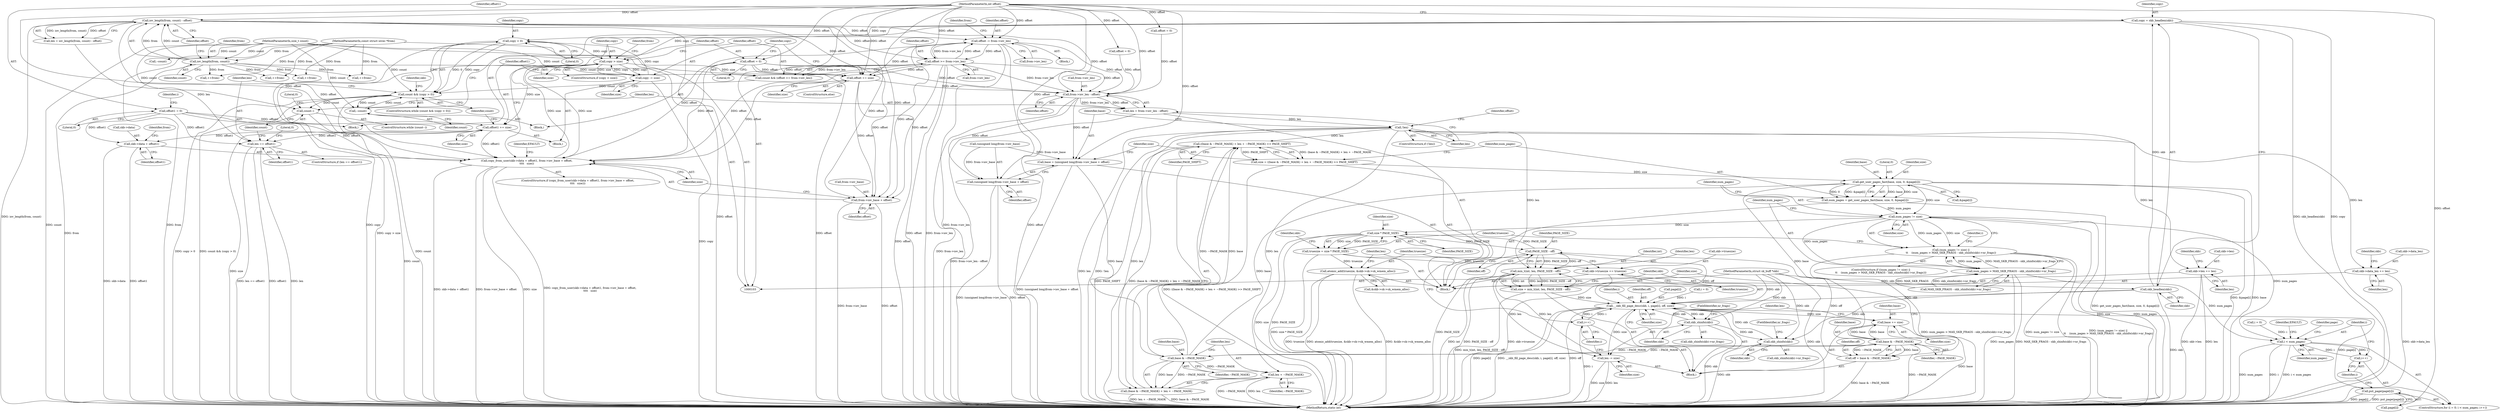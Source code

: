 digraph "1_linux_b92946e2919134ebe2a4083e4302236295ea2a73_0@API" {
"1000152" [label="(Call,copy > 0)"];
"1000188" [label="(Call,copy -= size)"];
"1000173" [label="(Call,copy > size)"];
"1000152" [label="(Call,copy > 0)"];
"1000118" [label="(Call,copy = skb_headlen(skb))"];
"1000120" [label="(Call,skb_headlen(skb))"];
"1000104" [label="(MethodParameterIn,struct sk_buff *skb)"];
"1000157" [label="(Call,copy_from_user(skb->data + offset1, from->iov_base + offset,\n\t\t\t\t   size))"];
"1000124" [label="(Call,offset1 = 0)"];
"1000191" [label="(Call,offset1 += size)"];
"1000181" [label="(Call,offset = 0)"];
"1000106" [label="(MethodParameterIn,int offset)"];
"1000185" [label="(Call,offset += size)"];
"1000140" [label="(Call,offset -= from->iov_len)"];
"1000134" [label="(Call,offset >= from->iov_len)"];
"1000112" [label="(Call,iov_length(from, count) - offset)"];
"1000113" [label="(Call,iov_length(from, count))"];
"1000105" [label="(MethodParameterIn,const struct iovec *from)"];
"1000107" [label="(MethodParameterIn,size_t count)"];
"1000150" [label="(Call,count && (copy > 0))"];
"1000179" [label="(Call,--count)"];
"1000201" [label="(Call,count--)"];
"1000163" [label="(Call,from->iov_base + offset)"];
"1000210" [label="(Call,from->iov_len - offset)"];
"1000208" [label="(Call,len = from->iov_len - offset)"];
"1000216" [label="(Call,!len)"];
"1000236" [label="(Call,((base & ~PAGE_MASK) + len + ~PAGE_MASK) >> PAGE_SHIFT)"];
"1000234" [label="(Call,size = ((base & ~PAGE_MASK) + len + ~PAGE_MASK) >> PAGE_SHIFT)"];
"1000247" [label="(Call,get_user_pages_fast(base, size, 0, &page[i]))"];
"1000245" [label="(Call,num_pages = get_user_pages_fast(base, size, 0, &page[i]))"];
"1000257" [label="(Call,num_pages != size)"];
"1000256" [label="(Call,(num_pages != size) ||\n\t\t    (num_pages > MAX_SKB_FRAGS - skb_shinfo(skb)->nr_frags))"];
"1000260" [label="(Call,num_pages > MAX_SKB_FRAGS - skb_shinfo(skb)->nr_frags)"];
"1000273" [label="(Call,i < num_pages)"];
"1000276" [label="(Call,i++)"];
"1000287" [label="(Call,size * PAGE_SIZE)"];
"1000285" [label="(Call,truesize = size * PAGE_SIZE)"];
"1000300" [label="(Call,skb->truesize += truesize)"];
"1000305" [label="(Call,atomic_add(truesize, &skb->sk->sk_wmem_alloc))"];
"1000328" [label="(Call,PAGE_SIZE - off)"];
"1000325" [label="(Call,min_t(int, len, PAGE_SIZE - off))"];
"1000323" [label="(Call,size = min_t(int, len, PAGE_SIZE - off))"];
"1000331" [label="(Call,__skb_fill_page_desc(skb, i, page[i], off, size))"];
"1000278" [label="(Call,put_page(page[i]))"];
"1000341" [label="(Call,skb_shinfo(skb))"];
"1000265" [label="(Call,skb_shinfo(skb))"];
"1000344" [label="(Call,base += size)"];
"1000319" [label="(Call,base & ~PAGE_MASK)"];
"1000238" [label="(Call,base & ~PAGE_MASK)"];
"1000237" [label="(Call,(base & ~PAGE_MASK) + len + ~PAGE_MASK)"];
"1000241" [label="(Call,len + ~PAGE_MASK)"];
"1000317" [label="(Call,off = base & ~PAGE_MASK)"];
"1000347" [label="(Call,len -= size)"];
"1000350" [label="(Call,i++)"];
"1000290" [label="(Call,skb->data_len += len)"];
"1000295" [label="(Call,skb->len += len)"];
"1000225" [label="(Call,base = (unsigned long)from->iov_base + offset)"];
"1000227" [label="(Call,(unsigned long)from->iov_base + offset)"];
"1000158" [label="(Call,skb->data + offset1)"];
"1000195" [label="(Call,len == offset1)"];
"1000297" [label="(Identifier,skb)"];
"1000318" [label="(Identifier,off)"];
"1000333" [label="(Identifier,i)"];
"1000349" [label="(Identifier,size)"];
"1000181" [label="(Call,offset = 0)"];
"1000139" [label="(Block,)"];
"1000126" [label="(Literal,0)"];
"1000115" [label="(Identifier,count)"];
"1000177" [label="(Call,++from)"];
"1000217" [label="(Identifier,len)"];
"1000321" [label="(Identifier,~PAGE_MASK)"];
"1000113" [label="(Call,iov_length(from, count))"];
"1000104" [label="(MethodParameterIn,struct sk_buff *skb)"];
"1000324" [label="(Identifier,size)"];
"1000201" [label="(Call,count--)"];
"1000135" [label="(Identifier,offset)"];
"1000325" [label="(Call,min_t(int, len, PAGE_SIZE - off))"];
"1000328" [label="(Call,PAGE_SIZE - off)"];
"1000149" [label="(ControlStructure,while (count && (copy > 0)))"];
"1000337" [label="(Identifier,off)"];
"1000264" [label="(Call,skb_shinfo(skb)->nr_frags)"];
"1000209" [label="(Identifier,len)"];
"1000234" [label="(Call,size = ((base & ~PAGE_MASK) + len + ~PAGE_MASK) >> PAGE_SHIFT)"];
"1000182" [label="(Identifier,offset)"];
"1000348" [label="(Identifier,len)"];
"1000343" [label="(FieldIdentifier,nr_frags)"];
"1000262" [label="(Call,MAX_SKB_FRAGS - skb_shinfo(skb)->nr_frags)"];
"1000295" [label="(Call,skb->len += len)"];
"1000157" [label="(Call,copy_from_user(skb->data + offset1, from->iov_base + offset,\n\t\t\t\t   size))"];
"1000259" [label="(Identifier,size)"];
"1000344" [label="(Call,base += size)"];
"1000211" [label="(Call,from->iov_len)"];
"1000241" [label="(Call,len + ~PAGE_MASK)"];
"1000306" [label="(Identifier,truesize)"];
"1000248" [label="(Identifier,base)"];
"1000277" [label="(Identifier,i)"];
"1000219" [label="(Call,offset = 0)"];
"1000158" [label="(Call,skb->data + offset1)"];
"1000199" [label="(Literal,0)"];
"1000320" [label="(Identifier,base)"];
"1000132" [label="(Call,count && (offset >= from->iov_len))"];
"1000286" [label="(Identifier,truesize)"];
"1000125" [label="(Identifier,offset1)"];
"1000239" [label="(Identifier,base)"];
"1000159" [label="(Call,skb->data)"];
"1000183" [label="(Literal,0)"];
"1000238" [label="(Call,base & ~PAGE_MASK)"];
"1000184" [label="(ControlStructure,else)"];
"1000146" [label="(Identifier,from)"];
"1000352" [label="(Call,offset = 0)"];
"1000323" [label="(Call,size = min_t(int, len, PAGE_SIZE - off))"];
"1000178" [label="(Identifier,from)"];
"1000338" [label="(Identifier,size)"];
"1000226" [label="(Identifier,base)"];
"1000317" [label="(Call,off = base & ~PAGE_MASK)"];
"1000110" [label="(Call,len = iov_length(from, count) - offset)"];
"1000245" [label="(Call,num_pages = get_user_pages_fast(base, size, 0, &page[i]))"];
"1000243" [label="(Identifier,~PAGE_MASK)"];
"1000196" [label="(Identifier,len)"];
"1000203" [label="(Block,)"];
"1000233" [label="(Identifier,offset)"];
"1000255" [label="(ControlStructure,if ((num_pages != size) ||\n\t\t    (num_pages > MAX_SKB_FRAGS - skb_shinfo(skb)->nr_frags)))"];
"1000187" [label="(Identifier,size)"];
"1000119" [label="(Identifier,copy)"];
"1000292" [label="(Identifier,skb)"];
"1000332" [label="(Identifier,skb)"];
"1000294" [label="(Identifier,len)"];
"1000265" [label="(Call,skb_shinfo(skb))"];
"1000269" [label="(ControlStructure,for (i = 0; i < num_pages; i++))"];
"1000225" [label="(Call,base = (unsigned long)from->iov_base + offset)"];
"1000228" [label="(Call,(unsigned long)from->iov_base)"];
"1000190" [label="(Identifier,size)"];
"1000251" [label="(Call,&page[i])"];
"1000258" [label="(Identifier,num_pages)"];
"1000350" [label="(Call,i++)"];
"1000160" [label="(Identifier,skb)"];
"1000302" [label="(Identifier,skb)"];
"1000129" [label="(Identifier,i)"];
"1000174" [label="(Identifier,copy)"];
"1000153" [label="(Identifier,copy)"];
"1000167" [label="(Identifier,offset)"];
"1000235" [label="(Identifier,size)"];
"1000304" [label="(Identifier,truesize)"];
"1000240" [label="(Identifier,~PAGE_MASK)"];
"1000242" [label="(Identifier,len)"];
"1000168" [label="(Identifier,size)"];
"1000215" [label="(ControlStructure,if (!len))"];
"1000288" [label="(Identifier,size)"];
"1000107" [label="(MethodParameterIn,size_t count)"];
"1000188" [label="(Call,copy -= size)"];
"1000300" [label="(Call,skb->truesize += truesize)"];
"1000180" [label="(Identifier,count)"];
"1000106" [label="(MethodParameterIn,int offset)"];
"1000236" [label="(Call,((base & ~PAGE_MASK) + len + ~PAGE_MASK) >> PAGE_SHIFT)"];
"1000330" [label="(Identifier,off)"];
"1000208" [label="(Call,len = from->iov_len - offset)"];
"1000291" [label="(Call,skb->data_len)"];
"1000185" [label="(Call,offset += size)"];
"1000275" [label="(Identifier,num_pages)"];
"1000345" [label="(Identifier,base)"];
"1000314" [label="(Identifier,len)"];
"1000287" [label="(Call,size * PAGE_SIZE)"];
"1000154" [label="(Literal,0)"];
"1000112" [label="(Call,iov_length(from, count) - offset)"];
"1000347" [label="(Call,len -= size)"];
"1000267" [label="(FieldIdentifier,nr_frags)"];
"1000193" [label="(Identifier,size)"];
"1000136" [label="(Call,from->iov_len)"];
"1000279" [label="(Call,page[i])"];
"1000118" [label="(Call,copy = skb_headlen(skb))"];
"1000155" [label="(Block,)"];
"1000145" [label="(Call,++from)"];
"1000342" [label="(Identifier,skb)"];
"1000319" [label="(Call,base & ~PAGE_MASK)"];
"1000120" [label="(Call,skb_headlen(skb))"];
"1000200" [label="(ControlStructure,while (count--))"];
"1000315" [label="(Block,)"];
"1000162" [label="(Identifier,offset1)"];
"1000210" [label="(Call,from->iov_len - offset)"];
"1000261" [label="(Identifier,num_pages)"];
"1000359" [label="(MethodReturn,static int)"];
"1000276" [label="(Call,i++)"];
"1000355" [label="(Call,++from)"];
"1000152" [label="(Call,copy > 0)"];
"1000301" [label="(Call,skb->truesize)"];
"1000334" [label="(Call,page[i])"];
"1000220" [label="(Identifier,offset)"];
"1000164" [label="(Call,from->iov_base)"];
"1000273" [label="(Call,i < num_pages)"];
"1000341" [label="(Call,skb_shinfo(skb))"];
"1000147" [label="(Call,--count)"];
"1000299" [label="(Identifier,len)"];
"1000195" [label="(Call,len == offset1)"];
"1000247" [label="(Call,get_user_pages_fast(base, size, 0, &page[i]))"];
"1000140" [label="(Call,offset -= from->iov_len)"];
"1000192" [label="(Identifier,offset1)"];
"1000124" [label="(Call,offset1 = 0)"];
"1000179" [label="(Call,--count)"];
"1000271" [label="(Identifier,i)"];
"1000296" [label="(Call,skb->len)"];
"1000222" [label="(Call,++from)"];
"1000134" [label="(Call,offset >= from->iov_len)"];
"1000290" [label="(Call,skb->data_len += len)"];
"1000194" [label="(ControlStructure,if (len == offset1))"];
"1000216" [label="(Call,!len)"];
"1000128" [label="(Call,i = 0)"];
"1000278" [label="(Call,put_page(page[i]))"];
"1000331" [label="(Call,__skb_fill_page_desc(skb, i, page[i], off, size))"];
"1000175" [label="(Identifier,size)"];
"1000346" [label="(Identifier,size)"];
"1000250" [label="(Literal,0)"];
"1000280" [label="(Identifier,page)"];
"1000227" [label="(Call,(unsigned long)from->iov_base + offset)"];
"1000260" [label="(Call,num_pages > MAX_SKB_FRAGS - skb_shinfo(skb)->nr_frags)"];
"1000329" [label="(Identifier,PAGE_SIZE)"];
"1000186" [label="(Identifier,offset)"];
"1000116" [label="(Identifier,offset)"];
"1000305" [label="(Call,atomic_add(truesize, &skb->sk->sk_wmem_alloc))"];
"1000114" [label="(Identifier,from)"];
"1000256" [label="(Call,(num_pages != size) ||\n\t\t    (num_pages > MAX_SKB_FRAGS - skb_shinfo(skb)->nr_frags))"];
"1000171" [label="(Identifier,EFAULT)"];
"1000358" [label="(Literal,0)"];
"1000156" [label="(ControlStructure,if (copy_from_user(skb->data + offset1, from->iov_base + offset,\n\t\t\t\t   size)))"];
"1000237" [label="(Call,(base & ~PAGE_MASK) + len + ~PAGE_MASK)"];
"1000340" [label="(Call,skb_shinfo(skb)->nr_frags)"];
"1000121" [label="(Identifier,skb)"];
"1000270" [label="(Call,i = 0)"];
"1000202" [label="(Identifier,count)"];
"1000173" [label="(Call,copy > size)"];
"1000172" [label="(ControlStructure,if (copy > size))"];
"1000246" [label="(Identifier,num_pages)"];
"1000141" [label="(Identifier,offset)"];
"1000163" [label="(Call,from->iov_base + offset)"];
"1000351" [label="(Identifier,i)"];
"1000244" [label="(Identifier,PAGE_SHIFT)"];
"1000257" [label="(Call,num_pages != size)"];
"1000326" [label="(Identifier,int)"];
"1000176" [label="(Block,)"];
"1000307" [label="(Call,&skb->sk->sk_wmem_alloc)"];
"1000197" [label="(Identifier,offset1)"];
"1000105" [label="(MethodParameterIn,const struct iovec *from)"];
"1000284" [label="(Identifier,EFAULT)"];
"1000189" [label="(Identifier,copy)"];
"1000151" [label="(Identifier,count)"];
"1000214" [label="(Identifier,offset)"];
"1000266" [label="(Identifier,skb)"];
"1000142" [label="(Call,from->iov_len)"];
"1000249" [label="(Identifier,size)"];
"1000285" [label="(Call,truesize = size * PAGE_SIZE)"];
"1000327" [label="(Identifier,len)"];
"1000165" [label="(Identifier,from)"];
"1000108" [label="(Block,)"];
"1000289" [label="(Identifier,PAGE_SIZE)"];
"1000150" [label="(Call,count && (copy > 0))"];
"1000274" [label="(Identifier,i)"];
"1000191" [label="(Call,offset1 += size)"];
"1000152" -> "1000150"  [label="AST: "];
"1000152" -> "1000154"  [label="CFG: "];
"1000153" -> "1000152"  [label="AST: "];
"1000154" -> "1000152"  [label="AST: "];
"1000150" -> "1000152"  [label="CFG: "];
"1000152" -> "1000359"  [label="DDG: copy"];
"1000152" -> "1000150"  [label="DDG: copy"];
"1000152" -> "1000150"  [label="DDG: 0"];
"1000188" -> "1000152"  [label="DDG: copy"];
"1000118" -> "1000152"  [label="DDG: copy"];
"1000152" -> "1000173"  [label="DDG: copy"];
"1000188" -> "1000155"  [label="AST: "];
"1000188" -> "1000190"  [label="CFG: "];
"1000189" -> "1000188"  [label="AST: "];
"1000190" -> "1000188"  [label="AST: "];
"1000192" -> "1000188"  [label="CFG: "];
"1000188" -> "1000359"  [label="DDG: copy"];
"1000188" -> "1000173"  [label="DDG: copy"];
"1000173" -> "1000188"  [label="DDG: size"];
"1000173" -> "1000188"  [label="DDG: copy"];
"1000173" -> "1000172"  [label="AST: "];
"1000173" -> "1000175"  [label="CFG: "];
"1000174" -> "1000173"  [label="AST: "];
"1000175" -> "1000173"  [label="AST: "];
"1000178" -> "1000173"  [label="CFG: "];
"1000186" -> "1000173"  [label="CFG: "];
"1000173" -> "1000359"  [label="DDG: copy > size"];
"1000173" -> "1000157"  [label="DDG: size"];
"1000118" -> "1000173"  [label="DDG: copy"];
"1000157" -> "1000173"  [label="DDG: size"];
"1000173" -> "1000185"  [label="DDG: size"];
"1000173" -> "1000191"  [label="DDG: size"];
"1000118" -> "1000108"  [label="AST: "];
"1000118" -> "1000120"  [label="CFG: "];
"1000119" -> "1000118"  [label="AST: "];
"1000120" -> "1000118"  [label="AST: "];
"1000125" -> "1000118"  [label="CFG: "];
"1000118" -> "1000359"  [label="DDG: skb_headlen(skb)"];
"1000118" -> "1000359"  [label="DDG: copy"];
"1000120" -> "1000118"  [label="DDG: skb"];
"1000120" -> "1000121"  [label="CFG: "];
"1000121" -> "1000120"  [label="AST: "];
"1000120" -> "1000359"  [label="DDG: skb"];
"1000104" -> "1000120"  [label="DDG: skb"];
"1000120" -> "1000265"  [label="DDG: skb"];
"1000120" -> "1000331"  [label="DDG: skb"];
"1000104" -> "1000103"  [label="AST: "];
"1000104" -> "1000359"  [label="DDG: skb"];
"1000104" -> "1000265"  [label="DDG: skb"];
"1000104" -> "1000331"  [label="DDG: skb"];
"1000104" -> "1000341"  [label="DDG: skb"];
"1000157" -> "1000156"  [label="AST: "];
"1000157" -> "1000168"  [label="CFG: "];
"1000158" -> "1000157"  [label="AST: "];
"1000163" -> "1000157"  [label="AST: "];
"1000168" -> "1000157"  [label="AST: "];
"1000171" -> "1000157"  [label="CFG: "];
"1000174" -> "1000157"  [label="CFG: "];
"1000157" -> "1000359"  [label="DDG: size"];
"1000157" -> "1000359"  [label="DDG: copy_from_user(skb->data + offset1, from->iov_base + offset,\n\t\t\t\t   size)"];
"1000157" -> "1000359"  [label="DDG: skb->data + offset1"];
"1000157" -> "1000359"  [label="DDG: from->iov_base + offset"];
"1000124" -> "1000157"  [label="DDG: offset1"];
"1000191" -> "1000157"  [label="DDG: offset1"];
"1000181" -> "1000157"  [label="DDG: offset"];
"1000185" -> "1000157"  [label="DDG: offset"];
"1000140" -> "1000157"  [label="DDG: offset"];
"1000134" -> "1000157"  [label="DDG: offset"];
"1000112" -> "1000157"  [label="DDG: offset"];
"1000106" -> "1000157"  [label="DDG: offset"];
"1000124" -> "1000108"  [label="AST: "];
"1000124" -> "1000126"  [label="CFG: "];
"1000125" -> "1000124"  [label="AST: "];
"1000126" -> "1000124"  [label="AST: "];
"1000129" -> "1000124"  [label="CFG: "];
"1000124" -> "1000158"  [label="DDG: offset1"];
"1000124" -> "1000191"  [label="DDG: offset1"];
"1000124" -> "1000195"  [label="DDG: offset1"];
"1000191" -> "1000155"  [label="AST: "];
"1000191" -> "1000193"  [label="CFG: "];
"1000192" -> "1000191"  [label="AST: "];
"1000193" -> "1000191"  [label="AST: "];
"1000151" -> "1000191"  [label="CFG: "];
"1000191" -> "1000359"  [label="DDG: size"];
"1000191" -> "1000158"  [label="DDG: offset1"];
"1000191" -> "1000195"  [label="DDG: offset1"];
"1000181" -> "1000176"  [label="AST: "];
"1000181" -> "1000183"  [label="CFG: "];
"1000182" -> "1000181"  [label="AST: "];
"1000183" -> "1000181"  [label="AST: "];
"1000189" -> "1000181"  [label="CFG: "];
"1000181" -> "1000359"  [label="DDG: offset"];
"1000181" -> "1000163"  [label="DDG: offset"];
"1000106" -> "1000181"  [label="DDG: offset"];
"1000181" -> "1000185"  [label="DDG: offset"];
"1000181" -> "1000210"  [label="DDG: offset"];
"1000106" -> "1000103"  [label="AST: "];
"1000106" -> "1000359"  [label="DDG: offset"];
"1000106" -> "1000112"  [label="DDG: offset"];
"1000106" -> "1000134"  [label="DDG: offset"];
"1000106" -> "1000140"  [label="DDG: offset"];
"1000106" -> "1000163"  [label="DDG: offset"];
"1000106" -> "1000185"  [label="DDG: offset"];
"1000106" -> "1000210"  [label="DDG: offset"];
"1000106" -> "1000219"  [label="DDG: offset"];
"1000106" -> "1000225"  [label="DDG: offset"];
"1000106" -> "1000227"  [label="DDG: offset"];
"1000106" -> "1000352"  [label="DDG: offset"];
"1000185" -> "1000184"  [label="AST: "];
"1000185" -> "1000187"  [label="CFG: "];
"1000186" -> "1000185"  [label="AST: "];
"1000187" -> "1000185"  [label="AST: "];
"1000189" -> "1000185"  [label="CFG: "];
"1000185" -> "1000359"  [label="DDG: offset"];
"1000185" -> "1000163"  [label="DDG: offset"];
"1000140" -> "1000185"  [label="DDG: offset"];
"1000134" -> "1000185"  [label="DDG: offset"];
"1000112" -> "1000185"  [label="DDG: offset"];
"1000185" -> "1000210"  [label="DDG: offset"];
"1000140" -> "1000139"  [label="AST: "];
"1000140" -> "1000142"  [label="CFG: "];
"1000141" -> "1000140"  [label="AST: "];
"1000142" -> "1000140"  [label="AST: "];
"1000146" -> "1000140"  [label="CFG: "];
"1000140" -> "1000359"  [label="DDG: from->iov_len"];
"1000140" -> "1000359"  [label="DDG: offset"];
"1000140" -> "1000134"  [label="DDG: offset"];
"1000134" -> "1000140"  [label="DDG: from->iov_len"];
"1000134" -> "1000140"  [label="DDG: offset"];
"1000112" -> "1000140"  [label="DDG: offset"];
"1000140" -> "1000163"  [label="DDG: offset"];
"1000140" -> "1000210"  [label="DDG: offset"];
"1000134" -> "1000132"  [label="AST: "];
"1000134" -> "1000136"  [label="CFG: "];
"1000135" -> "1000134"  [label="AST: "];
"1000136" -> "1000134"  [label="AST: "];
"1000132" -> "1000134"  [label="CFG: "];
"1000134" -> "1000359"  [label="DDG: offset"];
"1000134" -> "1000359"  [label="DDG: from->iov_len"];
"1000134" -> "1000132"  [label="DDG: offset"];
"1000134" -> "1000132"  [label="DDG: from->iov_len"];
"1000112" -> "1000134"  [label="DDG: offset"];
"1000134" -> "1000163"  [label="DDG: offset"];
"1000134" -> "1000210"  [label="DDG: from->iov_len"];
"1000134" -> "1000210"  [label="DDG: offset"];
"1000112" -> "1000110"  [label="AST: "];
"1000112" -> "1000116"  [label="CFG: "];
"1000113" -> "1000112"  [label="AST: "];
"1000116" -> "1000112"  [label="AST: "];
"1000110" -> "1000112"  [label="CFG: "];
"1000112" -> "1000359"  [label="DDG: iov_length(from, count)"];
"1000112" -> "1000359"  [label="DDG: offset"];
"1000112" -> "1000110"  [label="DDG: iov_length(from, count)"];
"1000112" -> "1000110"  [label="DDG: offset"];
"1000113" -> "1000112"  [label="DDG: from"];
"1000113" -> "1000112"  [label="DDG: count"];
"1000112" -> "1000163"  [label="DDG: offset"];
"1000112" -> "1000210"  [label="DDG: offset"];
"1000113" -> "1000115"  [label="CFG: "];
"1000114" -> "1000113"  [label="AST: "];
"1000115" -> "1000113"  [label="AST: "];
"1000116" -> "1000113"  [label="CFG: "];
"1000113" -> "1000359"  [label="DDG: from"];
"1000105" -> "1000113"  [label="DDG: from"];
"1000107" -> "1000113"  [label="DDG: count"];
"1000113" -> "1000132"  [label="DDG: count"];
"1000113" -> "1000145"  [label="DDG: from"];
"1000113" -> "1000177"  [label="DDG: from"];
"1000113" -> "1000222"  [label="DDG: from"];
"1000113" -> "1000355"  [label="DDG: from"];
"1000105" -> "1000103"  [label="AST: "];
"1000105" -> "1000359"  [label="DDG: from"];
"1000105" -> "1000145"  [label="DDG: from"];
"1000105" -> "1000177"  [label="DDG: from"];
"1000105" -> "1000222"  [label="DDG: from"];
"1000105" -> "1000355"  [label="DDG: from"];
"1000107" -> "1000103"  [label="AST: "];
"1000107" -> "1000359"  [label="DDG: count"];
"1000107" -> "1000132"  [label="DDG: count"];
"1000107" -> "1000147"  [label="DDG: count"];
"1000107" -> "1000150"  [label="DDG: count"];
"1000107" -> "1000179"  [label="DDG: count"];
"1000107" -> "1000201"  [label="DDG: count"];
"1000150" -> "1000149"  [label="AST: "];
"1000150" -> "1000151"  [label="CFG: "];
"1000151" -> "1000150"  [label="AST: "];
"1000160" -> "1000150"  [label="CFG: "];
"1000196" -> "1000150"  [label="CFG: "];
"1000150" -> "1000359"  [label="DDG: count"];
"1000150" -> "1000359"  [label="DDG: copy > 0"];
"1000150" -> "1000359"  [label="DDG: count && (copy > 0)"];
"1000179" -> "1000150"  [label="DDG: count"];
"1000132" -> "1000150"  [label="DDG: count"];
"1000150" -> "1000179"  [label="DDG: count"];
"1000150" -> "1000201"  [label="DDG: count"];
"1000179" -> "1000176"  [label="AST: "];
"1000179" -> "1000180"  [label="CFG: "];
"1000180" -> "1000179"  [label="AST: "];
"1000182" -> "1000179"  [label="CFG: "];
"1000201" -> "1000200"  [label="AST: "];
"1000201" -> "1000202"  [label="CFG: "];
"1000202" -> "1000201"  [label="AST: "];
"1000209" -> "1000201"  [label="CFG: "];
"1000358" -> "1000201"  [label="CFG: "];
"1000201" -> "1000359"  [label="DDG: count"];
"1000163" -> "1000167"  [label="CFG: "];
"1000164" -> "1000163"  [label="AST: "];
"1000167" -> "1000163"  [label="AST: "];
"1000168" -> "1000163"  [label="CFG: "];
"1000163" -> "1000359"  [label="DDG: from->iov_base"];
"1000163" -> "1000359"  [label="DDG: offset"];
"1000210" -> "1000208"  [label="AST: "];
"1000210" -> "1000214"  [label="CFG: "];
"1000211" -> "1000210"  [label="AST: "];
"1000214" -> "1000210"  [label="AST: "];
"1000208" -> "1000210"  [label="CFG: "];
"1000210" -> "1000359"  [label="DDG: from->iov_len"];
"1000210" -> "1000208"  [label="DDG: from->iov_len"];
"1000210" -> "1000208"  [label="DDG: offset"];
"1000352" -> "1000210"  [label="DDG: offset"];
"1000219" -> "1000210"  [label="DDG: offset"];
"1000210" -> "1000225"  [label="DDG: offset"];
"1000210" -> "1000227"  [label="DDG: offset"];
"1000208" -> "1000203"  [label="AST: "];
"1000209" -> "1000208"  [label="AST: "];
"1000217" -> "1000208"  [label="CFG: "];
"1000208" -> "1000359"  [label="DDG: from->iov_len - offset"];
"1000208" -> "1000216"  [label="DDG: len"];
"1000216" -> "1000215"  [label="AST: "];
"1000216" -> "1000217"  [label="CFG: "];
"1000217" -> "1000216"  [label="AST: "];
"1000220" -> "1000216"  [label="CFG: "];
"1000226" -> "1000216"  [label="CFG: "];
"1000216" -> "1000359"  [label="DDG: !len"];
"1000216" -> "1000359"  [label="DDG: len"];
"1000216" -> "1000236"  [label="DDG: len"];
"1000216" -> "1000237"  [label="DDG: len"];
"1000216" -> "1000241"  [label="DDG: len"];
"1000216" -> "1000290"  [label="DDG: len"];
"1000216" -> "1000295"  [label="DDG: len"];
"1000216" -> "1000325"  [label="DDG: len"];
"1000236" -> "1000234"  [label="AST: "];
"1000236" -> "1000244"  [label="CFG: "];
"1000237" -> "1000236"  [label="AST: "];
"1000244" -> "1000236"  [label="AST: "];
"1000234" -> "1000236"  [label="CFG: "];
"1000236" -> "1000359"  [label="DDG: (base & ~PAGE_MASK) + len + ~PAGE_MASK"];
"1000236" -> "1000359"  [label="DDG: PAGE_SHIFT"];
"1000236" -> "1000234"  [label="DDG: (base & ~PAGE_MASK) + len + ~PAGE_MASK"];
"1000236" -> "1000234"  [label="DDG: PAGE_SHIFT"];
"1000238" -> "1000236"  [label="DDG: base"];
"1000238" -> "1000236"  [label="DDG: ~PAGE_MASK"];
"1000234" -> "1000203"  [label="AST: "];
"1000235" -> "1000234"  [label="AST: "];
"1000246" -> "1000234"  [label="CFG: "];
"1000234" -> "1000359"  [label="DDG: ((base & ~PAGE_MASK) + len + ~PAGE_MASK) >> PAGE_SHIFT"];
"1000234" -> "1000247"  [label="DDG: size"];
"1000247" -> "1000245"  [label="AST: "];
"1000247" -> "1000251"  [label="CFG: "];
"1000248" -> "1000247"  [label="AST: "];
"1000249" -> "1000247"  [label="AST: "];
"1000250" -> "1000247"  [label="AST: "];
"1000251" -> "1000247"  [label="AST: "];
"1000245" -> "1000247"  [label="CFG: "];
"1000247" -> "1000359"  [label="DDG: base"];
"1000247" -> "1000359"  [label="DDG: &page[i]"];
"1000247" -> "1000245"  [label="DDG: base"];
"1000247" -> "1000245"  [label="DDG: size"];
"1000247" -> "1000245"  [label="DDG: 0"];
"1000247" -> "1000245"  [label="DDG: &page[i]"];
"1000238" -> "1000247"  [label="DDG: base"];
"1000247" -> "1000257"  [label="DDG: size"];
"1000247" -> "1000319"  [label="DDG: base"];
"1000245" -> "1000203"  [label="AST: "];
"1000246" -> "1000245"  [label="AST: "];
"1000258" -> "1000245"  [label="CFG: "];
"1000245" -> "1000359"  [label="DDG: get_user_pages_fast(base, size, 0, &page[i])"];
"1000245" -> "1000257"  [label="DDG: num_pages"];
"1000257" -> "1000256"  [label="AST: "];
"1000257" -> "1000259"  [label="CFG: "];
"1000258" -> "1000257"  [label="AST: "];
"1000259" -> "1000257"  [label="AST: "];
"1000261" -> "1000257"  [label="CFG: "];
"1000256" -> "1000257"  [label="CFG: "];
"1000257" -> "1000359"  [label="DDG: size"];
"1000257" -> "1000359"  [label="DDG: num_pages"];
"1000257" -> "1000256"  [label="DDG: num_pages"];
"1000257" -> "1000256"  [label="DDG: size"];
"1000257" -> "1000260"  [label="DDG: num_pages"];
"1000257" -> "1000273"  [label="DDG: num_pages"];
"1000257" -> "1000287"  [label="DDG: size"];
"1000256" -> "1000255"  [label="AST: "];
"1000256" -> "1000260"  [label="CFG: "];
"1000260" -> "1000256"  [label="AST: "];
"1000271" -> "1000256"  [label="CFG: "];
"1000286" -> "1000256"  [label="CFG: "];
"1000256" -> "1000359"  [label="DDG: num_pages > MAX_SKB_FRAGS - skb_shinfo(skb)->nr_frags"];
"1000256" -> "1000359"  [label="DDG: num_pages != size"];
"1000256" -> "1000359"  [label="DDG: (num_pages != size) ||\n\t\t    (num_pages > MAX_SKB_FRAGS - skb_shinfo(skb)->nr_frags)"];
"1000260" -> "1000256"  [label="DDG: num_pages"];
"1000260" -> "1000256"  [label="DDG: MAX_SKB_FRAGS - skb_shinfo(skb)->nr_frags"];
"1000260" -> "1000262"  [label="CFG: "];
"1000261" -> "1000260"  [label="AST: "];
"1000262" -> "1000260"  [label="AST: "];
"1000260" -> "1000359"  [label="DDG: MAX_SKB_FRAGS - skb_shinfo(skb)->nr_frags"];
"1000260" -> "1000359"  [label="DDG: num_pages"];
"1000262" -> "1000260"  [label="DDG: MAX_SKB_FRAGS"];
"1000262" -> "1000260"  [label="DDG: skb_shinfo(skb)->nr_frags"];
"1000260" -> "1000273"  [label="DDG: num_pages"];
"1000273" -> "1000269"  [label="AST: "];
"1000273" -> "1000275"  [label="CFG: "];
"1000274" -> "1000273"  [label="AST: "];
"1000275" -> "1000273"  [label="AST: "];
"1000280" -> "1000273"  [label="CFG: "];
"1000284" -> "1000273"  [label="CFG: "];
"1000273" -> "1000359"  [label="DDG: num_pages"];
"1000273" -> "1000359"  [label="DDG: i"];
"1000273" -> "1000359"  [label="DDG: i < num_pages"];
"1000276" -> "1000273"  [label="DDG: i"];
"1000270" -> "1000273"  [label="DDG: i"];
"1000273" -> "1000276"  [label="DDG: i"];
"1000276" -> "1000269"  [label="AST: "];
"1000276" -> "1000277"  [label="CFG: "];
"1000277" -> "1000276"  [label="AST: "];
"1000274" -> "1000276"  [label="CFG: "];
"1000287" -> "1000285"  [label="AST: "];
"1000287" -> "1000289"  [label="CFG: "];
"1000288" -> "1000287"  [label="AST: "];
"1000289" -> "1000287"  [label="AST: "];
"1000285" -> "1000287"  [label="CFG: "];
"1000287" -> "1000359"  [label="DDG: PAGE_SIZE"];
"1000287" -> "1000359"  [label="DDG: size"];
"1000287" -> "1000285"  [label="DDG: size"];
"1000287" -> "1000285"  [label="DDG: PAGE_SIZE"];
"1000328" -> "1000287"  [label="DDG: PAGE_SIZE"];
"1000287" -> "1000328"  [label="DDG: PAGE_SIZE"];
"1000285" -> "1000203"  [label="AST: "];
"1000286" -> "1000285"  [label="AST: "];
"1000292" -> "1000285"  [label="CFG: "];
"1000285" -> "1000359"  [label="DDG: size * PAGE_SIZE"];
"1000285" -> "1000300"  [label="DDG: truesize"];
"1000285" -> "1000305"  [label="DDG: truesize"];
"1000300" -> "1000203"  [label="AST: "];
"1000300" -> "1000304"  [label="CFG: "];
"1000301" -> "1000300"  [label="AST: "];
"1000304" -> "1000300"  [label="AST: "];
"1000306" -> "1000300"  [label="CFG: "];
"1000300" -> "1000359"  [label="DDG: skb->truesize"];
"1000305" -> "1000203"  [label="AST: "];
"1000305" -> "1000307"  [label="CFG: "];
"1000306" -> "1000305"  [label="AST: "];
"1000307" -> "1000305"  [label="AST: "];
"1000314" -> "1000305"  [label="CFG: "];
"1000305" -> "1000359"  [label="DDG: atomic_add(truesize, &skb->sk->sk_wmem_alloc)"];
"1000305" -> "1000359"  [label="DDG: &skb->sk->sk_wmem_alloc"];
"1000305" -> "1000359"  [label="DDG: truesize"];
"1000328" -> "1000325"  [label="AST: "];
"1000328" -> "1000330"  [label="CFG: "];
"1000329" -> "1000328"  [label="AST: "];
"1000330" -> "1000328"  [label="AST: "];
"1000325" -> "1000328"  [label="CFG: "];
"1000328" -> "1000359"  [label="DDG: PAGE_SIZE"];
"1000328" -> "1000325"  [label="DDG: PAGE_SIZE"];
"1000328" -> "1000325"  [label="DDG: off"];
"1000317" -> "1000328"  [label="DDG: off"];
"1000328" -> "1000331"  [label="DDG: off"];
"1000325" -> "1000323"  [label="AST: "];
"1000326" -> "1000325"  [label="AST: "];
"1000327" -> "1000325"  [label="AST: "];
"1000323" -> "1000325"  [label="CFG: "];
"1000325" -> "1000359"  [label="DDG: int"];
"1000325" -> "1000359"  [label="DDG: PAGE_SIZE - off"];
"1000325" -> "1000323"  [label="DDG: int"];
"1000325" -> "1000323"  [label="DDG: len"];
"1000325" -> "1000323"  [label="DDG: PAGE_SIZE - off"];
"1000347" -> "1000325"  [label="DDG: len"];
"1000325" -> "1000347"  [label="DDG: len"];
"1000323" -> "1000315"  [label="AST: "];
"1000324" -> "1000323"  [label="AST: "];
"1000332" -> "1000323"  [label="CFG: "];
"1000323" -> "1000359"  [label="DDG: min_t(int, len, PAGE_SIZE - off)"];
"1000323" -> "1000331"  [label="DDG: size"];
"1000331" -> "1000315"  [label="AST: "];
"1000331" -> "1000338"  [label="CFG: "];
"1000332" -> "1000331"  [label="AST: "];
"1000333" -> "1000331"  [label="AST: "];
"1000334" -> "1000331"  [label="AST: "];
"1000337" -> "1000331"  [label="AST: "];
"1000338" -> "1000331"  [label="AST: "];
"1000342" -> "1000331"  [label="CFG: "];
"1000331" -> "1000359"  [label="DDG: page[i]"];
"1000331" -> "1000359"  [label="DDG: __skb_fill_page_desc(skb, i, page[i], off, size)"];
"1000331" -> "1000359"  [label="DDG: off"];
"1000331" -> "1000278"  [label="DDG: page[i]"];
"1000265" -> "1000331"  [label="DDG: skb"];
"1000341" -> "1000331"  [label="DDG: skb"];
"1000350" -> "1000331"  [label="DDG: i"];
"1000128" -> "1000331"  [label="DDG: i"];
"1000331" -> "1000341"  [label="DDG: skb"];
"1000331" -> "1000344"  [label="DDG: size"];
"1000331" -> "1000347"  [label="DDG: size"];
"1000331" -> "1000350"  [label="DDG: i"];
"1000278" -> "1000269"  [label="AST: "];
"1000278" -> "1000279"  [label="CFG: "];
"1000279" -> "1000278"  [label="AST: "];
"1000277" -> "1000278"  [label="CFG: "];
"1000278" -> "1000359"  [label="DDG: put_page(page[i])"];
"1000278" -> "1000359"  [label="DDG: page[i]"];
"1000341" -> "1000340"  [label="AST: "];
"1000341" -> "1000342"  [label="CFG: "];
"1000342" -> "1000341"  [label="AST: "];
"1000343" -> "1000341"  [label="CFG: "];
"1000341" -> "1000359"  [label="DDG: skb"];
"1000341" -> "1000265"  [label="DDG: skb"];
"1000265" -> "1000264"  [label="AST: "];
"1000265" -> "1000266"  [label="CFG: "];
"1000266" -> "1000265"  [label="AST: "];
"1000267" -> "1000265"  [label="CFG: "];
"1000265" -> "1000359"  [label="DDG: skb"];
"1000344" -> "1000315"  [label="AST: "];
"1000344" -> "1000346"  [label="CFG: "];
"1000345" -> "1000344"  [label="AST: "];
"1000346" -> "1000344"  [label="AST: "];
"1000348" -> "1000344"  [label="CFG: "];
"1000344" -> "1000359"  [label="DDG: base"];
"1000344" -> "1000319"  [label="DDG: base"];
"1000319" -> "1000344"  [label="DDG: base"];
"1000319" -> "1000317"  [label="AST: "];
"1000319" -> "1000321"  [label="CFG: "];
"1000320" -> "1000319"  [label="AST: "];
"1000321" -> "1000319"  [label="AST: "];
"1000317" -> "1000319"  [label="CFG: "];
"1000319" -> "1000359"  [label="DDG: ~PAGE_MASK"];
"1000319" -> "1000238"  [label="DDG: ~PAGE_MASK"];
"1000319" -> "1000317"  [label="DDG: base"];
"1000319" -> "1000317"  [label="DDG: ~PAGE_MASK"];
"1000238" -> "1000319"  [label="DDG: ~PAGE_MASK"];
"1000238" -> "1000237"  [label="AST: "];
"1000238" -> "1000240"  [label="CFG: "];
"1000239" -> "1000238"  [label="AST: "];
"1000240" -> "1000238"  [label="AST: "];
"1000242" -> "1000238"  [label="CFG: "];
"1000238" -> "1000237"  [label="DDG: base"];
"1000238" -> "1000237"  [label="DDG: ~PAGE_MASK"];
"1000225" -> "1000238"  [label="DDG: base"];
"1000238" -> "1000241"  [label="DDG: ~PAGE_MASK"];
"1000237" -> "1000241"  [label="CFG: "];
"1000241" -> "1000237"  [label="AST: "];
"1000244" -> "1000237"  [label="CFG: "];
"1000237" -> "1000359"  [label="DDG: base & ~PAGE_MASK"];
"1000237" -> "1000359"  [label="DDG: len + ~PAGE_MASK"];
"1000241" -> "1000243"  [label="CFG: "];
"1000242" -> "1000241"  [label="AST: "];
"1000243" -> "1000241"  [label="AST: "];
"1000241" -> "1000359"  [label="DDG: len"];
"1000241" -> "1000359"  [label="DDG: ~PAGE_MASK"];
"1000317" -> "1000315"  [label="AST: "];
"1000318" -> "1000317"  [label="AST: "];
"1000324" -> "1000317"  [label="CFG: "];
"1000317" -> "1000359"  [label="DDG: base & ~PAGE_MASK"];
"1000347" -> "1000315"  [label="AST: "];
"1000347" -> "1000349"  [label="CFG: "];
"1000348" -> "1000347"  [label="AST: "];
"1000349" -> "1000347"  [label="AST: "];
"1000351" -> "1000347"  [label="CFG: "];
"1000347" -> "1000359"  [label="DDG: size"];
"1000347" -> "1000359"  [label="DDG: len"];
"1000350" -> "1000315"  [label="AST: "];
"1000350" -> "1000351"  [label="CFG: "];
"1000351" -> "1000350"  [label="AST: "];
"1000314" -> "1000350"  [label="CFG: "];
"1000350" -> "1000359"  [label="DDG: i"];
"1000290" -> "1000203"  [label="AST: "];
"1000290" -> "1000294"  [label="CFG: "];
"1000291" -> "1000290"  [label="AST: "];
"1000294" -> "1000290"  [label="AST: "];
"1000297" -> "1000290"  [label="CFG: "];
"1000290" -> "1000359"  [label="DDG: skb->data_len"];
"1000295" -> "1000203"  [label="AST: "];
"1000295" -> "1000299"  [label="CFG: "];
"1000296" -> "1000295"  [label="AST: "];
"1000299" -> "1000295"  [label="AST: "];
"1000302" -> "1000295"  [label="CFG: "];
"1000295" -> "1000359"  [label="DDG: skb->len"];
"1000295" -> "1000359"  [label="DDG: len"];
"1000225" -> "1000203"  [label="AST: "];
"1000225" -> "1000227"  [label="CFG: "];
"1000226" -> "1000225"  [label="AST: "];
"1000227" -> "1000225"  [label="AST: "];
"1000235" -> "1000225"  [label="CFG: "];
"1000225" -> "1000359"  [label="DDG: (unsigned long)from->iov_base + offset"];
"1000228" -> "1000225"  [label="DDG: from->iov_base"];
"1000227" -> "1000233"  [label="CFG: "];
"1000228" -> "1000227"  [label="AST: "];
"1000233" -> "1000227"  [label="AST: "];
"1000227" -> "1000359"  [label="DDG: offset"];
"1000227" -> "1000359"  [label="DDG: (unsigned long)from->iov_base"];
"1000228" -> "1000227"  [label="DDG: from->iov_base"];
"1000158" -> "1000162"  [label="CFG: "];
"1000159" -> "1000158"  [label="AST: "];
"1000162" -> "1000158"  [label="AST: "];
"1000165" -> "1000158"  [label="CFG: "];
"1000158" -> "1000359"  [label="DDG: skb->data"];
"1000158" -> "1000359"  [label="DDG: offset1"];
"1000195" -> "1000194"  [label="AST: "];
"1000195" -> "1000197"  [label="CFG: "];
"1000196" -> "1000195"  [label="AST: "];
"1000197" -> "1000195"  [label="AST: "];
"1000199" -> "1000195"  [label="CFG: "];
"1000202" -> "1000195"  [label="CFG: "];
"1000195" -> "1000359"  [label="DDG: len == offset1"];
"1000195" -> "1000359"  [label="DDG: offset1"];
"1000195" -> "1000359"  [label="DDG: len"];
"1000110" -> "1000195"  [label="DDG: len"];
}
